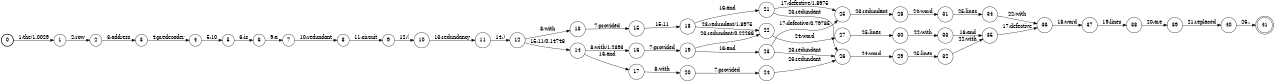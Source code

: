 digraph FST {
rankdir = LR;
size = "8.5,11";
label = "";
center = 1;
orientation = Portrait;
ranksep = "0.4";
nodesep = "0.25";
0 [label = "0", shape = circle, style = bold, fontsize = 14]
	0 -> 1 [label = "1:the/1.0029", fontsize = 14];
1 [label = "1", shape = circle, style = solid, fontsize = 14]
	1 -> 2 [label = "2:row", fontsize = 14];
2 [label = "2", shape = circle, style = solid, fontsize = 14]
	2 -> 3 [label = "3:address", fontsize = 14];
3 [label = "3", shape = circle, style = solid, fontsize = 14]
	3 -> 4 [label = "4:predecoder", fontsize = 14];
4 [label = "4", shape = circle, style = solid, fontsize = 14]
	4 -> 5 [label = "5:10", fontsize = 14];
5 [label = "5", shape = circle, style = solid, fontsize = 14]
	5 -> 6 [label = "6:is", fontsize = 14];
6 [label = "6", shape = circle, style = solid, fontsize = 14]
	6 -> 7 [label = "9:a", fontsize = 14];
7 [label = "7", shape = circle, style = solid, fontsize = 14]
	7 -> 8 [label = "10:redundant", fontsize = 14];
8 [label = "8", shape = circle, style = solid, fontsize = 14]
	8 -> 9 [label = "11:circuit", fontsize = 14];
9 [label = "9", shape = circle, style = solid, fontsize = 14]
	9 -> 10 [label = "12:(", fontsize = 14];
10 [label = "10", shape = circle, style = solid, fontsize = 14]
	10 -> 11 [label = "13:redundancy", fontsize = 14];
11 [label = "11", shape = circle, style = solid, fontsize = 14]
	11 -> 12 [label = "14:)", fontsize = 14];
12 [label = "12", shape = circle, style = solid, fontsize = 14]
	12 -> 13 [label = "8:with", fontsize = 14];
	12 -> 14 [label = "15:11/0.14746", fontsize = 14];
13 [label = "13", shape = circle, style = solid, fontsize = 14]
	13 -> 15 [label = "7:provided", fontsize = 14];
14 [label = "14", shape = circle, style = solid, fontsize = 14]
	14 -> 16 [label = "8:with/1.2393", fontsize = 14];
	14 -> 17 [label = "16:and", fontsize = 14];
15 [label = "15", shape = circle, style = solid, fontsize = 14]
	15 -> 18 [label = "15:11", fontsize = 14];
16 [label = "16", shape = circle, style = solid, fontsize = 14]
	16 -> 19 [label = "7:provided", fontsize = 14];
17 [label = "17", shape = circle, style = solid, fontsize = 14]
	17 -> 20 [label = "8:with", fontsize = 14];
18 [label = "18", shape = circle, style = solid, fontsize = 14]
	18 -> 22 [label = "23:redundant/1.8975", fontsize = 14];
	18 -> 21 [label = "16:and", fontsize = 14];
19 [label = "19", shape = circle, style = solid, fontsize = 14]
	19 -> 22 [label = "23:redundant/0.22266", fontsize = 14];
	19 -> 23 [label = "16:and", fontsize = 14];
20 [label = "20", shape = circle, style = solid, fontsize = 14]
	20 -> 24 [label = "7:provided", fontsize = 14];
21 [label = "21", shape = circle, style = solid, fontsize = 14]
	21 -> 26 [label = "23:redundant", fontsize = 14];
	21 -> 25 [label = "17:defective/1.8975", fontsize = 14];
22 [label = "22", shape = circle, style = solid, fontsize = 14]
	22 -> 27 [label = "24:word", fontsize = 14];
23 [label = "23", shape = circle, style = solid, fontsize = 14]
	23 -> 26 [label = "23:redundant", fontsize = 14];
	23 -> 25 [label = "17:defective/0.79785", fontsize = 14];
24 [label = "24", shape = circle, style = solid, fontsize = 14]
	24 -> 26 [label = "23:redundant", fontsize = 14];
25 [label = "25", shape = circle, style = solid, fontsize = 14]
	25 -> 28 [label = "23:redundant", fontsize = 14];
26 [label = "26", shape = circle, style = solid, fontsize = 14]
	26 -> 29 [label = "24:word", fontsize = 14];
27 [label = "27", shape = circle, style = solid, fontsize = 14]
	27 -> 30 [label = "25:lines", fontsize = 14];
28 [label = "28", shape = circle, style = solid, fontsize = 14]
	28 -> 31 [label = "24:word", fontsize = 14];
29 [label = "29", shape = circle, style = solid, fontsize = 14]
	29 -> 32 [label = "25:lines", fontsize = 14];
30 [label = "30", shape = circle, style = solid, fontsize = 14]
	30 -> 33 [label = "22:with", fontsize = 14];
31 [label = "31", shape = circle, style = solid, fontsize = 14]
	31 -> 34 [label = "25:lines", fontsize = 14];
32 [label = "32", shape = circle, style = solid, fontsize = 14]
	32 -> 35 [label = "22:with", fontsize = 14];
33 [label = "33", shape = circle, style = solid, fontsize = 14]
	33 -> 35 [label = "16:and", fontsize = 14];
34 [label = "34", shape = circle, style = solid, fontsize = 14]
	34 -> 36 [label = "22:with", fontsize = 14];
35 [label = "35", shape = circle, style = solid, fontsize = 14]
	35 -> 36 [label = "17:defective", fontsize = 14];
36 [label = "36", shape = circle, style = solid, fontsize = 14]
	36 -> 37 [label = "18:word", fontsize = 14];
37 [label = "37", shape = circle, style = solid, fontsize = 14]
	37 -> 38 [label = "19:lines", fontsize = 14];
38 [label = "38", shape = circle, style = solid, fontsize = 14]
	38 -> 39 [label = "20:are", fontsize = 14];
39 [label = "39", shape = circle, style = solid, fontsize = 14]
	39 -> 40 [label = "21:replaced", fontsize = 14];
40 [label = "40", shape = circle, style = solid, fontsize = 14]
	40 -> 41 [label = "26:.", fontsize = 14];
41 [label = "41", shape = doublecircle, style = solid, fontsize = 14]
}
